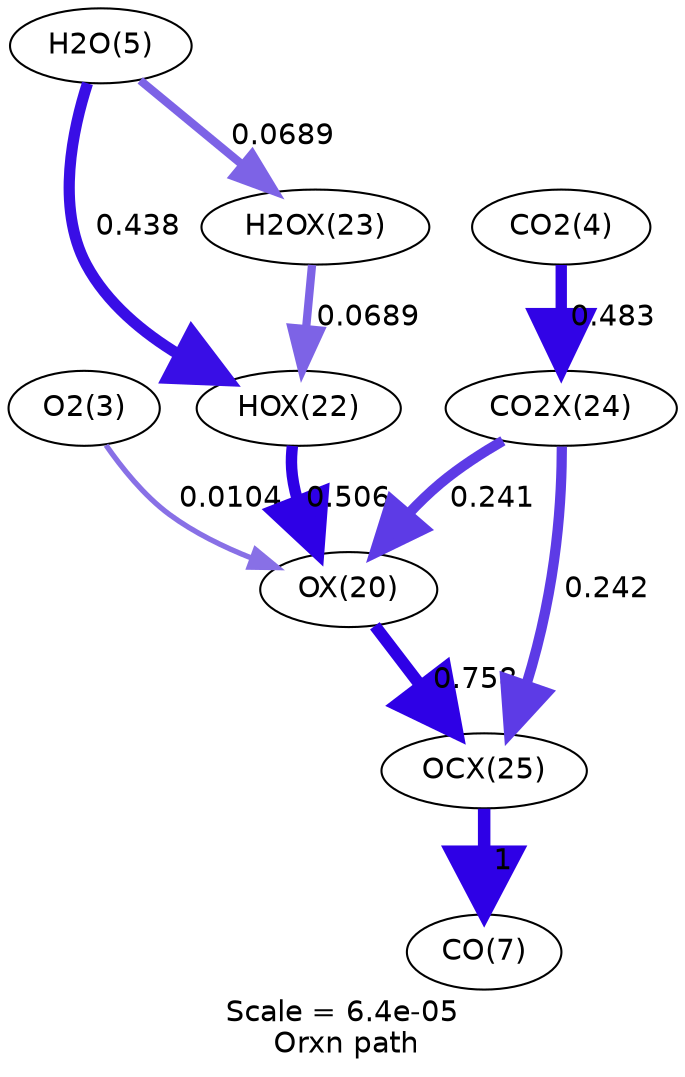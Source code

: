 digraph reaction_paths {
center=1;
s4 -> s24[fontname="Helvetica", penwidth=2.56, arrowsize=1.28, color="0.7, 0.51, 0.9"
, label=" 0.0104"];
s26 -> s24[fontname="Helvetica", penwidth=5.49, arrowsize=2.74, color="0.7, 1.01, 0.9"
, label=" 0.506"];
s24 -> s29[fontname="Helvetica", penwidth=5.79, arrowsize=2.9, color="0.7, 1.26, 0.9"
, label=" 0.758"];
s28 -> s24[fontname="Helvetica", penwidth=4.93, arrowsize=2.46, color="0.7, 0.741, 0.9"
, label=" 0.241"];
s6 -> s26[fontname="Helvetica", penwidth=5.38, arrowsize=2.69, color="0.7, 0.938, 0.9"
, label=" 0.438"];
s27 -> s26[fontname="Helvetica", penwidth=3.98, arrowsize=1.99, color="0.7, 0.569, 0.9"
, label=" 0.0689"];
s6 -> s27[fontname="Helvetica", penwidth=3.98, arrowsize=1.99, color="0.7, 0.569, 0.9"
, label=" 0.0689"];
s29 -> s8[fontname="Helvetica", penwidth=6, arrowsize=3, color="0.7, 1.5, 0.9"
, label=" 1"];
s28 -> s29[fontname="Helvetica", penwidth=4.93, arrowsize=2.46, color="0.7, 0.742, 0.9"
, label=" 0.242"];
s5 -> s28[fontname="Helvetica", penwidth=5.45, arrowsize=2.73, color="0.7, 0.983, 0.9"
, label=" 0.483"];
s4 [ fontname="Helvetica", label="O2(3)"];
s5 [ fontname="Helvetica", label="CO2(4)"];
s6 [ fontname="Helvetica", label="H2O(5)"];
s8 [ fontname="Helvetica", label="CO(7)"];
s24 [ fontname="Helvetica", label="OX(20)"];
s26 [ fontname="Helvetica", label="HOX(22)"];
s27 [ fontname="Helvetica", label="H2OX(23)"];
s28 [ fontname="Helvetica", label="CO2X(24)"];
s29 [ fontname="Helvetica", label="OCX(25)"];
 label = "Scale = 6.4e-05\l Orxn path";
 fontname = "Helvetica";
}

